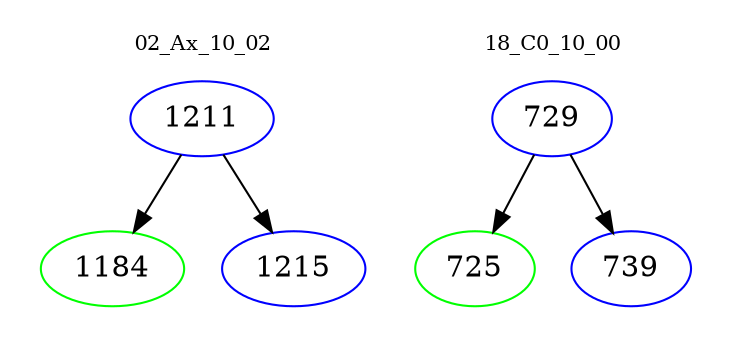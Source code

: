 digraph{
subgraph cluster_0 {
color = white
label = "02_Ax_10_02";
fontsize=10;
T0_1211 [label="1211", color="blue"]
T0_1211 -> T0_1184 [color="black"]
T0_1184 [label="1184", color="green"]
T0_1211 -> T0_1215 [color="black"]
T0_1215 [label="1215", color="blue"]
}
subgraph cluster_1 {
color = white
label = "18_C0_10_00";
fontsize=10;
T1_729 [label="729", color="blue"]
T1_729 -> T1_725 [color="black"]
T1_725 [label="725", color="green"]
T1_729 -> T1_739 [color="black"]
T1_739 [label="739", color="blue"]
}
}
